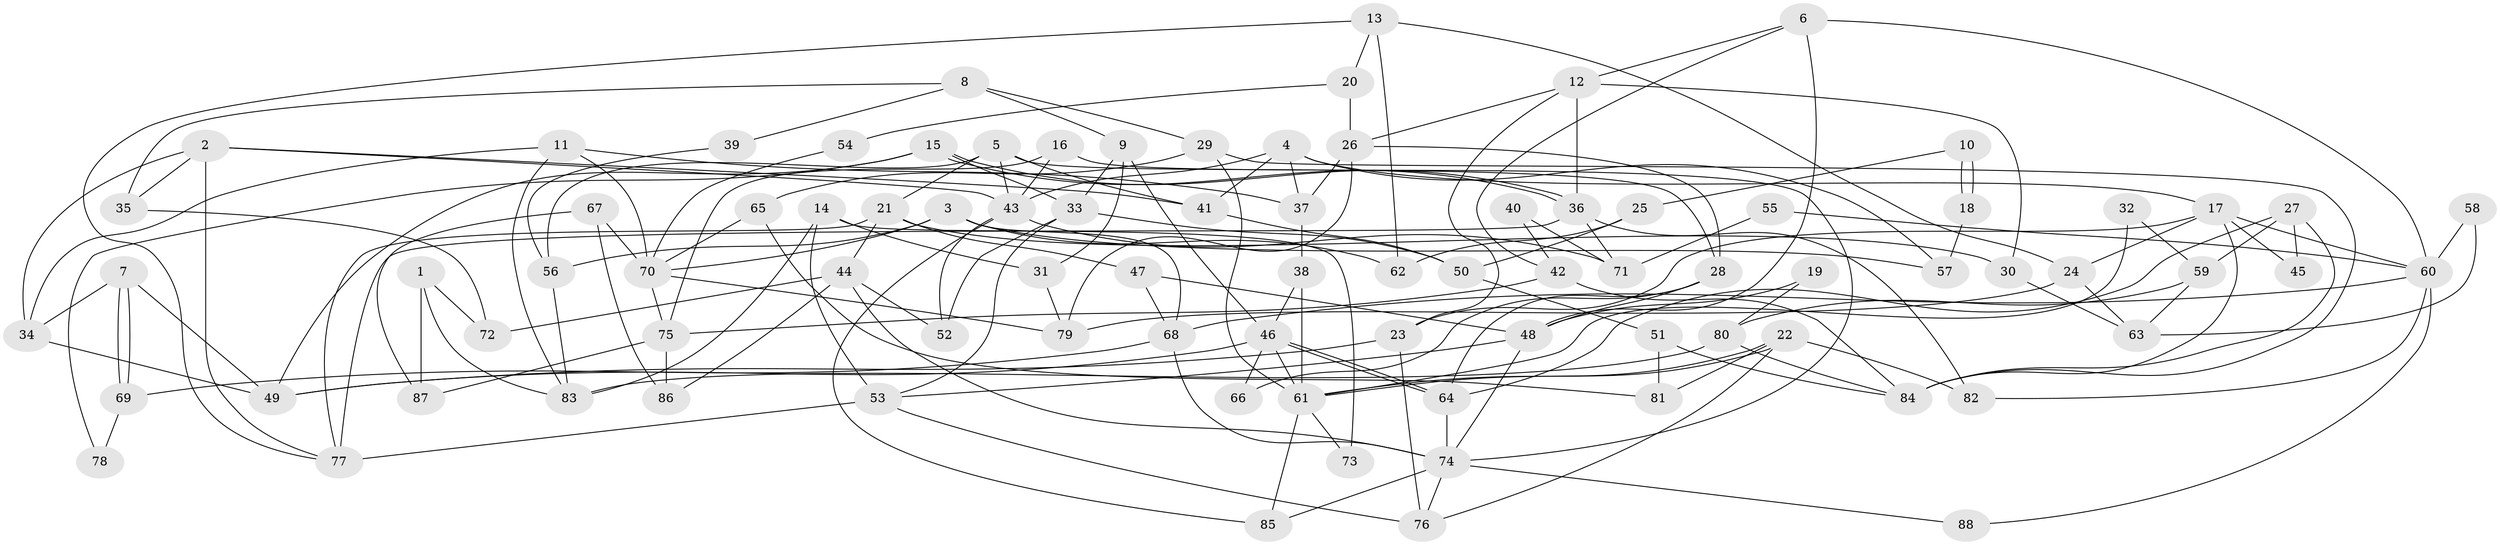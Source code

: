 // Generated by graph-tools (version 1.1) at 2025/26/03/09/25 03:26:15]
// undirected, 88 vertices, 176 edges
graph export_dot {
graph [start="1"]
  node [color=gray90,style=filled];
  1;
  2;
  3;
  4;
  5;
  6;
  7;
  8;
  9;
  10;
  11;
  12;
  13;
  14;
  15;
  16;
  17;
  18;
  19;
  20;
  21;
  22;
  23;
  24;
  25;
  26;
  27;
  28;
  29;
  30;
  31;
  32;
  33;
  34;
  35;
  36;
  37;
  38;
  39;
  40;
  41;
  42;
  43;
  44;
  45;
  46;
  47;
  48;
  49;
  50;
  51;
  52;
  53;
  54;
  55;
  56;
  57;
  58;
  59;
  60;
  61;
  62;
  63;
  64;
  65;
  66;
  67;
  68;
  69;
  70;
  71;
  72;
  73;
  74;
  75;
  76;
  77;
  78;
  79;
  80;
  81;
  82;
  83;
  84;
  85;
  86;
  87;
  88;
  1 -- 72;
  1 -- 83;
  1 -- 87;
  2 -- 43;
  2 -- 77;
  2 -- 34;
  2 -- 35;
  2 -- 41;
  3 -- 68;
  3 -- 70;
  3 -- 56;
  3 -- 57;
  3 -- 62;
  4 -- 43;
  4 -- 37;
  4 -- 17;
  4 -- 41;
  4 -- 57;
  5 -- 41;
  5 -- 43;
  5 -- 21;
  5 -- 28;
  5 -- 56;
  6 -- 48;
  6 -- 42;
  6 -- 12;
  6 -- 60;
  7 -- 69;
  7 -- 69;
  7 -- 34;
  7 -- 49;
  8 -- 29;
  8 -- 9;
  8 -- 35;
  8 -- 39;
  9 -- 46;
  9 -- 31;
  9 -- 33;
  10 -- 25;
  10 -- 18;
  10 -- 18;
  11 -- 34;
  11 -- 37;
  11 -- 70;
  11 -- 83;
  12 -- 23;
  12 -- 26;
  12 -- 30;
  12 -- 36;
  13 -- 24;
  13 -- 77;
  13 -- 20;
  13 -- 62;
  14 -- 83;
  14 -- 53;
  14 -- 31;
  14 -- 73;
  15 -- 36;
  15 -- 36;
  15 -- 33;
  15 -- 49;
  15 -- 78;
  16 -- 43;
  16 -- 74;
  16 -- 75;
  17 -- 60;
  17 -- 23;
  17 -- 24;
  17 -- 45;
  17 -- 84;
  18 -- 57;
  19 -- 48;
  19 -- 80;
  20 -- 26;
  20 -- 54;
  21 -- 77;
  21 -- 30;
  21 -- 44;
  21 -- 47;
  22 -- 61;
  22 -- 61;
  22 -- 76;
  22 -- 81;
  22 -- 82;
  23 -- 49;
  23 -- 76;
  24 -- 79;
  24 -- 63;
  25 -- 62;
  25 -- 50;
  26 -- 28;
  26 -- 37;
  26 -- 79;
  27 -- 64;
  27 -- 59;
  27 -- 45;
  27 -- 84;
  28 -- 64;
  28 -- 48;
  28 -- 66;
  29 -- 84;
  29 -- 61;
  29 -- 65;
  30 -- 63;
  31 -- 79;
  32 -- 59;
  32 -- 61;
  33 -- 50;
  33 -- 52;
  33 -- 53;
  34 -- 49;
  35 -- 72;
  36 -- 71;
  36 -- 77;
  36 -- 82;
  37 -- 38;
  38 -- 46;
  38 -- 61;
  39 -- 56;
  40 -- 42;
  40 -- 71;
  41 -- 50;
  42 -- 75;
  42 -- 84;
  43 -- 52;
  43 -- 85;
  43 -- 71;
  44 -- 74;
  44 -- 52;
  44 -- 72;
  44 -- 86;
  46 -- 49;
  46 -- 64;
  46 -- 64;
  46 -- 61;
  46 -- 66;
  47 -- 48;
  47 -- 68;
  48 -- 74;
  48 -- 53;
  50 -- 51;
  51 -- 84;
  51 -- 81;
  53 -- 76;
  53 -- 77;
  54 -- 70;
  55 -- 71;
  55 -- 60;
  56 -- 83;
  58 -- 60;
  58 -- 63;
  59 -- 63;
  59 -- 80;
  60 -- 82;
  60 -- 68;
  60 -- 88;
  61 -- 73;
  61 -- 85;
  64 -- 74;
  65 -- 70;
  65 -- 81;
  67 -- 86;
  67 -- 87;
  67 -- 70;
  68 -- 69;
  68 -- 74;
  69 -- 78;
  70 -- 75;
  70 -- 79;
  74 -- 76;
  74 -- 85;
  74 -- 88;
  75 -- 86;
  75 -- 87;
  80 -- 83;
  80 -- 84;
}
